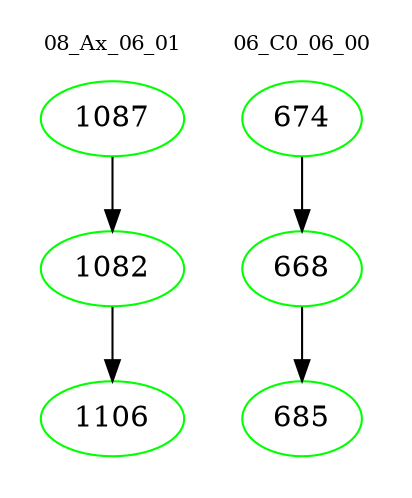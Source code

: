 digraph{
subgraph cluster_0 {
color = white
label = "08_Ax_06_01";
fontsize=10;
T0_1087 [label="1087", color="green"]
T0_1087 -> T0_1082 [color="black"]
T0_1082 [label="1082", color="green"]
T0_1082 -> T0_1106 [color="black"]
T0_1106 [label="1106", color="green"]
}
subgraph cluster_1 {
color = white
label = "06_C0_06_00";
fontsize=10;
T1_674 [label="674", color="green"]
T1_674 -> T1_668 [color="black"]
T1_668 [label="668", color="green"]
T1_668 -> T1_685 [color="black"]
T1_685 [label="685", color="green"]
}
}
